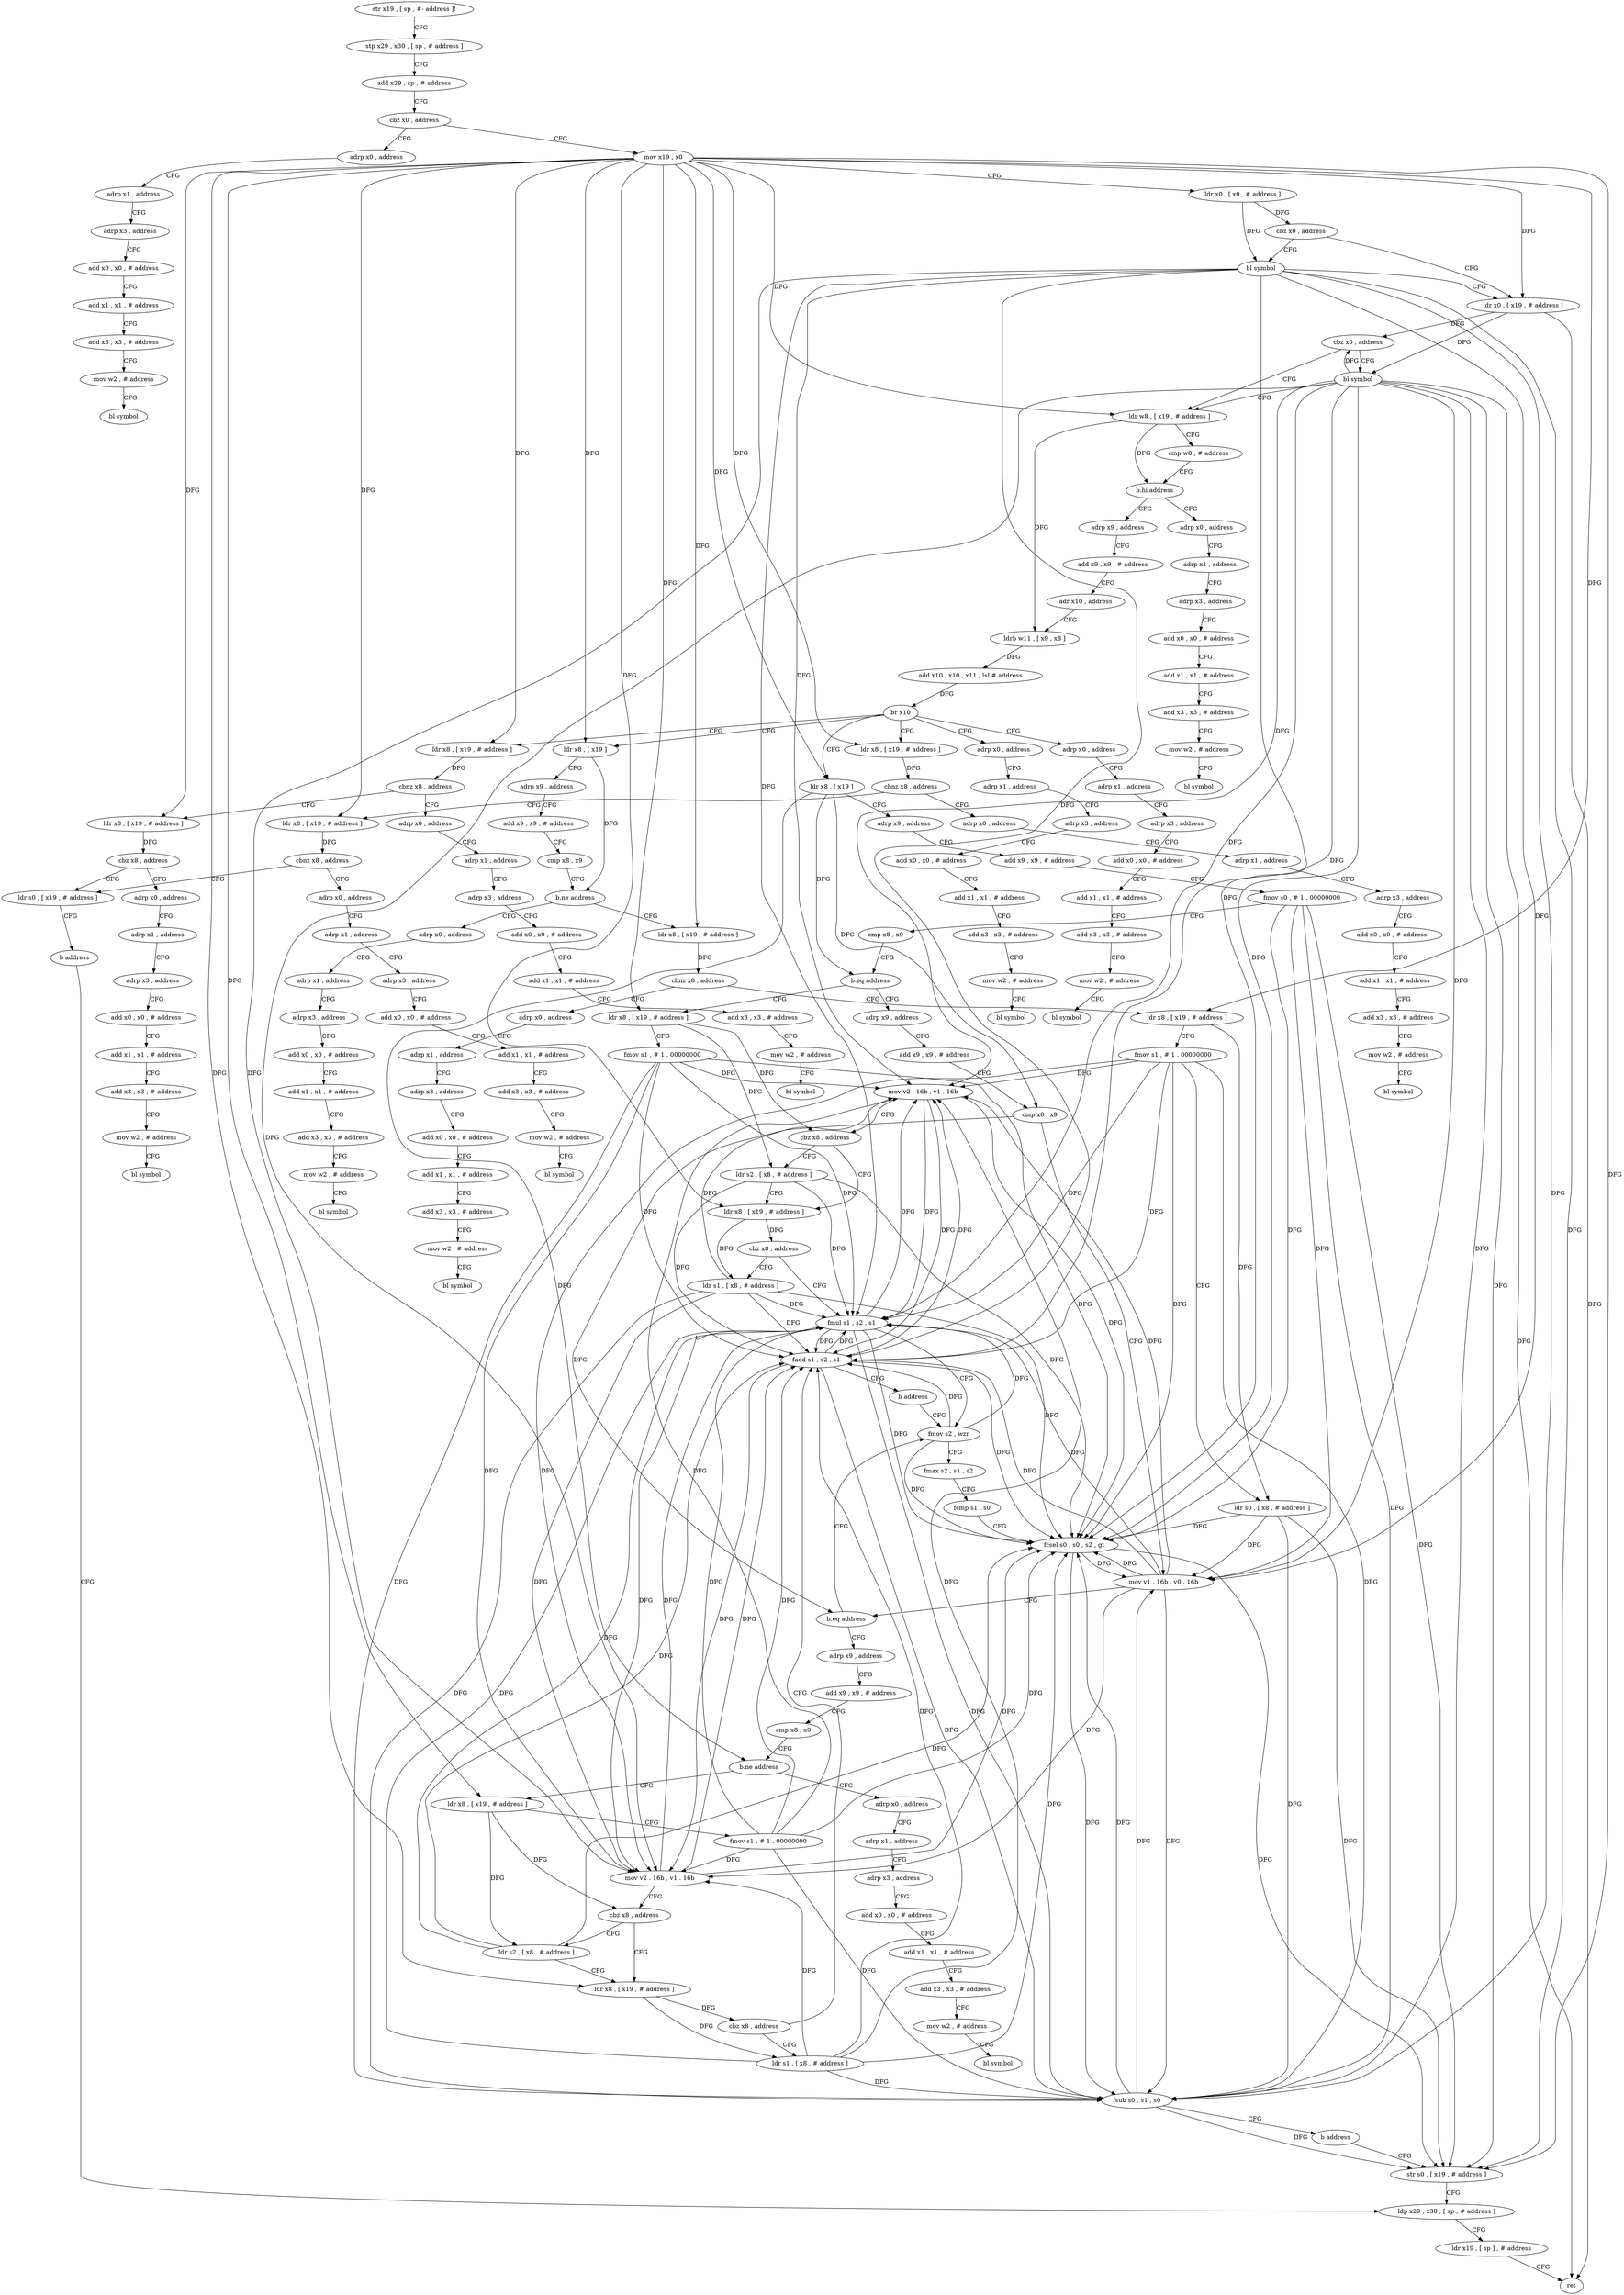 digraph "func" {
"4220108" [label = "str x19 , [ sp , #- address ]!" ]
"4220112" [label = "stp x29 , x30 , [ sp , # address ]" ]
"4220116" [label = "add x29 , sp , # address" ]
"4220120" [label = "cbz x0 , address" ]
"4220476" [label = "adrp x0 , address" ]
"4220124" [label = "mov x19 , x0" ]
"4220480" [label = "adrp x1 , address" ]
"4220484" [label = "adrp x3 , address" ]
"4220488" [label = "add x0 , x0 , # address" ]
"4220492" [label = "add x1 , x1 , # address" ]
"4220496" [label = "add x3 , x3 , # address" ]
"4220500" [label = "mov w2 , # address" ]
"4220504" [label = "bl symbol" ]
"4220128" [label = "ldr x0 , [ x0 , # address ]" ]
"4220132" [label = "cbz x0 , address" ]
"4220140" [label = "ldr x0 , [ x19 , # address ]" ]
"4220136" [label = "bl symbol" ]
"4220144" [label = "cbz x0 , address" ]
"4220152" [label = "ldr w8 , [ x19 , # address ]" ]
"4220148" [label = "bl symbol" ]
"4220156" [label = "cmp w8 , # address" ]
"4220160" [label = "b.hi address" ]
"4220508" [label = "adrp x0 , address" ]
"4220164" [label = "adrp x9 , address" ]
"4220512" [label = "adrp x1 , address" ]
"4220516" [label = "adrp x3 , address" ]
"4220520" [label = "add x0 , x0 , # address" ]
"4220524" [label = "add x1 , x1 , # address" ]
"4220528" [label = "add x3 , x3 , # address" ]
"4220532" [label = "mov w2 , # address" ]
"4220536" [label = "bl symbol" ]
"4220168" [label = "add x9 , x9 , # address" ]
"4220172" [label = "adr x10 , address" ]
"4220176" [label = "ldrb w11 , [ x9 , x8 ]" ]
"4220180" [label = "add x10 , x10 , x11 , lsl # address" ]
"4220184" [label = "br x10" ]
"4220188" [label = "ldr x8 , [ x19 , # address ]" ]
"4220236" [label = "ldr x8 , [ x19 ]" ]
"4220284" [label = "ldr x8 , [ x19 ]" ]
"4220384" [label = "ldr x8 , [ x19 , # address ]" ]
"4220540" [label = "adrp x0 , address" ]
"4220572" [label = "adrp x0 , address" ]
"4220192" [label = "cbnz x8 , address" ]
"4220604" [label = "adrp x0 , address" ]
"4220196" [label = "ldr x8 , [ x19 , # address ]" ]
"4220240" [label = "adrp x9 , address" ]
"4220244" [label = "add x9 , x9 , # address" ]
"4220248" [label = "cmp x8 , x9" ]
"4220252" [label = "b.ne address" ]
"4220636" [label = "adrp x0 , address" ]
"4220256" [label = "ldr x8 , [ x19 , # address ]" ]
"4220288" [label = "adrp x9 , address" ]
"4220292" [label = "add x9 , x9 , # address" ]
"4220296" [label = "fmov s0 , # 1 . 00000000" ]
"4220300" [label = "cmp x8 , x9" ]
"4220304" [label = "b.eq address" ]
"4220408" [label = "ldr x8 , [ x19 , # address ]" ]
"4220308" [label = "adrp x9 , address" ]
"4220388" [label = "cbnz x8 , address" ]
"4220700" [label = "adrp x0 , address" ]
"4220392" [label = "ldr x8 , [ x19 , # address ]" ]
"4220544" [label = "adrp x1 , address" ]
"4220548" [label = "adrp x3 , address" ]
"4220552" [label = "add x0 , x0 , # address" ]
"4220556" [label = "add x1 , x1 , # address" ]
"4220560" [label = "add x3 , x3 , # address" ]
"4220564" [label = "mov w2 , # address" ]
"4220568" [label = "bl symbol" ]
"4220576" [label = "adrp x1 , address" ]
"4220580" [label = "adrp x3 , address" ]
"4220584" [label = "add x0 , x0 , # address" ]
"4220588" [label = "add x1 , x1 , # address" ]
"4220592" [label = "add x3 , x3 , # address" ]
"4220596" [label = "mov w2 , # address" ]
"4220600" [label = "bl symbol" ]
"4220608" [label = "adrp x1 , address" ]
"4220612" [label = "adrp x3 , address" ]
"4220616" [label = "add x0 , x0 , # address" ]
"4220620" [label = "add x1 , x1 , # address" ]
"4220624" [label = "add x3 , x3 , # address" ]
"4220628" [label = "mov w2 , # address" ]
"4220632" [label = "bl symbol" ]
"4220200" [label = "cbz x8 , address" ]
"4220400" [label = "ldr s0 , [ x19 , # address ]" ]
"4220204" [label = "adrp x0 , address" ]
"4220640" [label = "adrp x1 , address" ]
"4220644" [label = "adrp x3 , address" ]
"4220648" [label = "add x0 , x0 , # address" ]
"4220652" [label = "add x1 , x1 , # address" ]
"4220656" [label = "add x3 , x3 , # address" ]
"4220660" [label = "mov w2 , # address" ]
"4220664" [label = "bl symbol" ]
"4220260" [label = "cbnz x8 , address" ]
"4220668" [label = "adrp x0 , address" ]
"4220264" [label = "ldr x8 , [ x19 , # address ]" ]
"4220412" [label = "fmov s1 , # 1 . 00000000" ]
"4220416" [label = "mov v2 . 16b , v1 . 16b" ]
"4220420" [label = "cbz x8 , address" ]
"4220428" [label = "ldr x8 , [ x19 , # address ]" ]
"4220424" [label = "ldr s2 , [ x8 , # address ]" ]
"4220312" [label = "add x9 , x9 , # address" ]
"4220316" [label = "cmp x8 , x9" ]
"4220320" [label = "mov v1 . 16b , v0 . 16b" ]
"4220324" [label = "b.eq address" ]
"4220444" [label = "fmov s2 , wzr" ]
"4220328" [label = "adrp x9 , address" ]
"4220704" [label = "adrp x1 , address" ]
"4220708" [label = "adrp x3 , address" ]
"4220712" [label = "add x0 , x0 , # address" ]
"4220716" [label = "add x1 , x1 , # address" ]
"4220720" [label = "add x3 , x3 , # address" ]
"4220724" [label = "mov w2 , # address" ]
"4220728" [label = "bl symbol" ]
"4220396" [label = "cbnz x8 , address" ]
"4220732" [label = "adrp x0 , address" ]
"4220404" [label = "b address" ]
"4220464" [label = "ldp x29 , x30 , [ sp , # address ]" ]
"4220208" [label = "adrp x1 , address" ]
"4220212" [label = "adrp x3 , address" ]
"4220216" [label = "add x0 , x0 , # address" ]
"4220220" [label = "add x1 , x1 , # address" ]
"4220224" [label = "add x3 , x3 , # address" ]
"4220228" [label = "mov w2 , # address" ]
"4220232" [label = "bl symbol" ]
"4220672" [label = "adrp x1 , address" ]
"4220676" [label = "adrp x3 , address" ]
"4220680" [label = "add x0 , x0 , # address" ]
"4220684" [label = "add x1 , x1 , # address" ]
"4220688" [label = "add x3 , x3 , # address" ]
"4220692" [label = "mov w2 , # address" ]
"4220696" [label = "bl symbol" ]
"4220268" [label = "fmov s1 , # 1 . 00000000" ]
"4220272" [label = "ldr s0 , [ x8 , # address ]" ]
"4220276" [label = "fsub s0 , s1 , s0" ]
"4220280" [label = "b address" ]
"4220460" [label = "str s0 , [ x19 , # address ]" ]
"4220432" [label = "cbz x8 , address" ]
"4220440" [label = "fmul s1 , s2 , s1" ]
"4220436" [label = "ldr s1 , [ x8 , # address ]" ]
"4220448" [label = "fmax s2 , s1 , s2" ]
"4220452" [label = "fcmp s1 , s0" ]
"4220456" [label = "fcsel s0 , s0 , s2 , gt" ]
"4220332" [label = "add x9 , x9 , # address" ]
"4220336" [label = "cmp x8 , x9" ]
"4220340" [label = "b.ne address" ]
"4220764" [label = "adrp x0 , address" ]
"4220344" [label = "ldr x8 , [ x19 , # address ]" ]
"4220736" [label = "adrp x1 , address" ]
"4220740" [label = "adrp x3 , address" ]
"4220744" [label = "add x0 , x0 , # address" ]
"4220748" [label = "add x1 , x1 , # address" ]
"4220752" [label = "add x3 , x3 , # address" ]
"4220756" [label = "mov w2 , # address" ]
"4220760" [label = "bl symbol" ]
"4220468" [label = "ldr x19 , [ sp ] , # address" ]
"4220472" [label = "ret" ]
"4220768" [label = "adrp x1 , address" ]
"4220772" [label = "adrp x3 , address" ]
"4220776" [label = "add x0 , x0 , # address" ]
"4220780" [label = "add x1 , x1 , # address" ]
"4220784" [label = "add x3 , x3 , # address" ]
"4220788" [label = "mov w2 , # address" ]
"4220792" [label = "bl symbol" ]
"4220348" [label = "fmov s1 , # 1 . 00000000" ]
"4220352" [label = "mov v2 . 16b , v1 . 16b" ]
"4220356" [label = "cbz x8 , address" ]
"4220364" [label = "ldr x8 , [ x19 , # address ]" ]
"4220360" [label = "ldr s2 , [ x8 , # address ]" ]
"4220368" [label = "cbz x8 , address" ]
"4220376" [label = "fadd s1 , s2 , s1" ]
"4220372" [label = "ldr s1 , [ x8 , # address ]" ]
"4220380" [label = "b address" ]
"4220108" -> "4220112" [ label = "CFG" ]
"4220112" -> "4220116" [ label = "CFG" ]
"4220116" -> "4220120" [ label = "CFG" ]
"4220120" -> "4220476" [ label = "CFG" ]
"4220120" -> "4220124" [ label = "CFG" ]
"4220476" -> "4220480" [ label = "CFG" ]
"4220124" -> "4220128" [ label = "CFG" ]
"4220124" -> "4220140" [ label = "DFG" ]
"4220124" -> "4220152" [ label = "DFG" ]
"4220124" -> "4220188" [ label = "DFG" ]
"4220124" -> "4220236" [ label = "DFG" ]
"4220124" -> "4220284" [ label = "DFG" ]
"4220124" -> "4220384" [ label = "DFG" ]
"4220124" -> "4220196" [ label = "DFG" ]
"4220124" -> "4220256" [ label = "DFG" ]
"4220124" -> "4220408" [ label = "DFG" ]
"4220124" -> "4220392" [ label = "DFG" ]
"4220124" -> "4220264" [ label = "DFG" ]
"4220124" -> "4220428" [ label = "DFG" ]
"4220124" -> "4220460" [ label = "DFG" ]
"4220124" -> "4220344" [ label = "DFG" ]
"4220124" -> "4220364" [ label = "DFG" ]
"4220480" -> "4220484" [ label = "CFG" ]
"4220484" -> "4220488" [ label = "CFG" ]
"4220488" -> "4220492" [ label = "CFG" ]
"4220492" -> "4220496" [ label = "CFG" ]
"4220496" -> "4220500" [ label = "CFG" ]
"4220500" -> "4220504" [ label = "CFG" ]
"4220128" -> "4220132" [ label = "DFG" ]
"4220128" -> "4220136" [ label = "DFG" ]
"4220132" -> "4220140" [ label = "CFG" ]
"4220132" -> "4220136" [ label = "CFG" ]
"4220140" -> "4220144" [ label = "DFG" ]
"4220140" -> "4220148" [ label = "DFG" ]
"4220140" -> "4220472" [ label = "DFG" ]
"4220136" -> "4220140" [ label = "CFG" ]
"4220136" -> "4220320" [ label = "DFG" ]
"4220136" -> "4220276" [ label = "DFG" ]
"4220136" -> "4220456" [ label = "DFG" ]
"4220136" -> "4220460" [ label = "DFG" ]
"4220136" -> "4220416" [ label = "DFG" ]
"4220136" -> "4220440" [ label = "DFG" ]
"4220136" -> "4220352" [ label = "DFG" ]
"4220136" -> "4220376" [ label = "DFG" ]
"4220144" -> "4220152" [ label = "CFG" ]
"4220144" -> "4220148" [ label = "CFG" ]
"4220152" -> "4220156" [ label = "CFG" ]
"4220152" -> "4220160" [ label = "DFG" ]
"4220152" -> "4220176" [ label = "DFG" ]
"4220148" -> "4220152" [ label = "CFG" ]
"4220148" -> "4220144" [ label = "DFG" ]
"4220148" -> "4220472" [ label = "DFG" ]
"4220148" -> "4220320" [ label = "DFG" ]
"4220148" -> "4220276" [ label = "DFG" ]
"4220148" -> "4220456" [ label = "DFG" ]
"4220148" -> "4220460" [ label = "DFG" ]
"4220148" -> "4220416" [ label = "DFG" ]
"4220148" -> "4220440" [ label = "DFG" ]
"4220148" -> "4220352" [ label = "DFG" ]
"4220148" -> "4220376" [ label = "DFG" ]
"4220156" -> "4220160" [ label = "CFG" ]
"4220160" -> "4220508" [ label = "CFG" ]
"4220160" -> "4220164" [ label = "CFG" ]
"4220508" -> "4220512" [ label = "CFG" ]
"4220164" -> "4220168" [ label = "CFG" ]
"4220512" -> "4220516" [ label = "CFG" ]
"4220516" -> "4220520" [ label = "CFG" ]
"4220520" -> "4220524" [ label = "CFG" ]
"4220524" -> "4220528" [ label = "CFG" ]
"4220528" -> "4220532" [ label = "CFG" ]
"4220532" -> "4220536" [ label = "CFG" ]
"4220168" -> "4220172" [ label = "CFG" ]
"4220172" -> "4220176" [ label = "CFG" ]
"4220176" -> "4220180" [ label = "DFG" ]
"4220180" -> "4220184" [ label = "DFG" ]
"4220184" -> "4220188" [ label = "CFG" ]
"4220184" -> "4220236" [ label = "CFG" ]
"4220184" -> "4220284" [ label = "CFG" ]
"4220184" -> "4220384" [ label = "CFG" ]
"4220184" -> "4220540" [ label = "CFG" ]
"4220184" -> "4220572" [ label = "CFG" ]
"4220188" -> "4220192" [ label = "DFG" ]
"4220236" -> "4220240" [ label = "CFG" ]
"4220236" -> "4220252" [ label = "DFG" ]
"4220284" -> "4220288" [ label = "CFG" ]
"4220284" -> "4220304" [ label = "DFG" ]
"4220284" -> "4220316" [ label = "DFG" ]
"4220284" -> "4220340" [ label = "DFG" ]
"4220384" -> "4220388" [ label = "DFG" ]
"4220540" -> "4220544" [ label = "CFG" ]
"4220572" -> "4220576" [ label = "CFG" ]
"4220192" -> "4220604" [ label = "CFG" ]
"4220192" -> "4220196" [ label = "CFG" ]
"4220604" -> "4220608" [ label = "CFG" ]
"4220196" -> "4220200" [ label = "DFG" ]
"4220240" -> "4220244" [ label = "CFG" ]
"4220244" -> "4220248" [ label = "CFG" ]
"4220248" -> "4220252" [ label = "CFG" ]
"4220252" -> "4220636" [ label = "CFG" ]
"4220252" -> "4220256" [ label = "CFG" ]
"4220636" -> "4220640" [ label = "CFG" ]
"4220256" -> "4220260" [ label = "DFG" ]
"4220288" -> "4220292" [ label = "CFG" ]
"4220292" -> "4220296" [ label = "CFG" ]
"4220296" -> "4220300" [ label = "CFG" ]
"4220296" -> "4220320" [ label = "DFG" ]
"4220296" -> "4220276" [ label = "DFG" ]
"4220296" -> "4220456" [ label = "DFG" ]
"4220296" -> "4220460" [ label = "DFG" ]
"4220300" -> "4220304" [ label = "CFG" ]
"4220304" -> "4220408" [ label = "CFG" ]
"4220304" -> "4220308" [ label = "CFG" ]
"4220408" -> "4220412" [ label = "CFG" ]
"4220408" -> "4220420" [ label = "DFG" ]
"4220408" -> "4220424" [ label = "DFG" ]
"4220308" -> "4220312" [ label = "CFG" ]
"4220388" -> "4220700" [ label = "CFG" ]
"4220388" -> "4220392" [ label = "CFG" ]
"4220700" -> "4220704" [ label = "CFG" ]
"4220392" -> "4220396" [ label = "DFG" ]
"4220544" -> "4220548" [ label = "CFG" ]
"4220548" -> "4220552" [ label = "CFG" ]
"4220552" -> "4220556" [ label = "CFG" ]
"4220556" -> "4220560" [ label = "CFG" ]
"4220560" -> "4220564" [ label = "CFG" ]
"4220564" -> "4220568" [ label = "CFG" ]
"4220576" -> "4220580" [ label = "CFG" ]
"4220580" -> "4220584" [ label = "CFG" ]
"4220584" -> "4220588" [ label = "CFG" ]
"4220588" -> "4220592" [ label = "CFG" ]
"4220592" -> "4220596" [ label = "CFG" ]
"4220596" -> "4220600" [ label = "CFG" ]
"4220608" -> "4220612" [ label = "CFG" ]
"4220612" -> "4220616" [ label = "CFG" ]
"4220616" -> "4220620" [ label = "CFG" ]
"4220620" -> "4220624" [ label = "CFG" ]
"4220624" -> "4220628" [ label = "CFG" ]
"4220628" -> "4220632" [ label = "CFG" ]
"4220200" -> "4220400" [ label = "CFG" ]
"4220200" -> "4220204" [ label = "CFG" ]
"4220400" -> "4220404" [ label = "CFG" ]
"4220204" -> "4220208" [ label = "CFG" ]
"4220640" -> "4220644" [ label = "CFG" ]
"4220644" -> "4220648" [ label = "CFG" ]
"4220648" -> "4220652" [ label = "CFG" ]
"4220652" -> "4220656" [ label = "CFG" ]
"4220656" -> "4220660" [ label = "CFG" ]
"4220660" -> "4220664" [ label = "CFG" ]
"4220260" -> "4220668" [ label = "CFG" ]
"4220260" -> "4220264" [ label = "CFG" ]
"4220668" -> "4220672" [ label = "CFG" ]
"4220264" -> "4220268" [ label = "CFG" ]
"4220264" -> "4220272" [ label = "DFG" ]
"4220412" -> "4220416" [ label = "DFG" ]
"4220412" -> "4220276" [ label = "DFG" ]
"4220412" -> "4220456" [ label = "DFG" ]
"4220412" -> "4220440" [ label = "DFG" ]
"4220412" -> "4220352" [ label = "DFG" ]
"4220412" -> "4220376" [ label = "DFG" ]
"4220416" -> "4220420" [ label = "CFG" ]
"4220416" -> "4220440" [ label = "DFG" ]
"4220416" -> "4220456" [ label = "DFG" ]
"4220416" -> "4220376" [ label = "DFG" ]
"4220420" -> "4220428" [ label = "CFG" ]
"4220420" -> "4220424" [ label = "CFG" ]
"4220428" -> "4220432" [ label = "DFG" ]
"4220428" -> "4220436" [ label = "DFG" ]
"4220424" -> "4220428" [ label = "CFG" ]
"4220424" -> "4220440" [ label = "DFG" ]
"4220424" -> "4220456" [ label = "DFG" ]
"4220424" -> "4220376" [ label = "DFG" ]
"4220312" -> "4220316" [ label = "CFG" ]
"4220316" -> "4220320" [ label = "CFG" ]
"4220316" -> "4220324" [ label = "DFG" ]
"4220320" -> "4220324" [ label = "CFG" ]
"4220320" -> "4220416" [ label = "DFG" ]
"4220320" -> "4220276" [ label = "DFG" ]
"4220320" -> "4220456" [ label = "DFG" ]
"4220320" -> "4220440" [ label = "DFG" ]
"4220320" -> "4220352" [ label = "DFG" ]
"4220320" -> "4220376" [ label = "DFG" ]
"4220324" -> "4220444" [ label = "CFG" ]
"4220324" -> "4220328" [ label = "CFG" ]
"4220444" -> "4220448" [ label = "CFG" ]
"4220444" -> "4220440" [ label = "DFG" ]
"4220444" -> "4220456" [ label = "DFG" ]
"4220444" -> "4220376" [ label = "DFG" ]
"4220328" -> "4220332" [ label = "CFG" ]
"4220704" -> "4220708" [ label = "CFG" ]
"4220708" -> "4220712" [ label = "CFG" ]
"4220712" -> "4220716" [ label = "CFG" ]
"4220716" -> "4220720" [ label = "CFG" ]
"4220720" -> "4220724" [ label = "CFG" ]
"4220724" -> "4220728" [ label = "CFG" ]
"4220396" -> "4220732" [ label = "CFG" ]
"4220396" -> "4220400" [ label = "CFG" ]
"4220732" -> "4220736" [ label = "CFG" ]
"4220404" -> "4220464" [ label = "CFG" ]
"4220464" -> "4220468" [ label = "CFG" ]
"4220208" -> "4220212" [ label = "CFG" ]
"4220212" -> "4220216" [ label = "CFG" ]
"4220216" -> "4220220" [ label = "CFG" ]
"4220220" -> "4220224" [ label = "CFG" ]
"4220224" -> "4220228" [ label = "CFG" ]
"4220228" -> "4220232" [ label = "CFG" ]
"4220672" -> "4220676" [ label = "CFG" ]
"4220676" -> "4220680" [ label = "CFG" ]
"4220680" -> "4220684" [ label = "CFG" ]
"4220684" -> "4220688" [ label = "CFG" ]
"4220688" -> "4220692" [ label = "CFG" ]
"4220692" -> "4220696" [ label = "CFG" ]
"4220268" -> "4220272" [ label = "CFG" ]
"4220268" -> "4220416" [ label = "DFG" ]
"4220268" -> "4220276" [ label = "DFG" ]
"4220268" -> "4220456" [ label = "DFG" ]
"4220268" -> "4220440" [ label = "DFG" ]
"4220268" -> "4220352" [ label = "DFG" ]
"4220268" -> "4220376" [ label = "DFG" ]
"4220272" -> "4220276" [ label = "DFG" ]
"4220272" -> "4220320" [ label = "DFG" ]
"4220272" -> "4220456" [ label = "DFG" ]
"4220272" -> "4220460" [ label = "DFG" ]
"4220276" -> "4220280" [ label = "CFG" ]
"4220276" -> "4220320" [ label = "DFG" ]
"4220276" -> "4220456" [ label = "DFG" ]
"4220276" -> "4220460" [ label = "DFG" ]
"4220280" -> "4220460" [ label = "CFG" ]
"4220460" -> "4220464" [ label = "CFG" ]
"4220432" -> "4220440" [ label = "CFG" ]
"4220432" -> "4220436" [ label = "CFG" ]
"4220440" -> "4220444" [ label = "CFG" ]
"4220440" -> "4220416" [ label = "DFG" ]
"4220440" -> "4220276" [ label = "DFG" ]
"4220440" -> "4220456" [ label = "DFG" ]
"4220440" -> "4220352" [ label = "DFG" ]
"4220440" -> "4220376" [ label = "DFG" ]
"4220436" -> "4220440" [ label = "DFG" ]
"4220436" -> "4220416" [ label = "DFG" ]
"4220436" -> "4220276" [ label = "DFG" ]
"4220436" -> "4220456" [ label = "DFG" ]
"4220436" -> "4220352" [ label = "DFG" ]
"4220436" -> "4220376" [ label = "DFG" ]
"4220448" -> "4220452" [ label = "CFG" ]
"4220452" -> "4220456" [ label = "CFG" ]
"4220456" -> "4220460" [ label = "DFG" ]
"4220456" -> "4220320" [ label = "DFG" ]
"4220456" -> "4220276" [ label = "DFG" ]
"4220332" -> "4220336" [ label = "CFG" ]
"4220336" -> "4220340" [ label = "CFG" ]
"4220340" -> "4220764" [ label = "CFG" ]
"4220340" -> "4220344" [ label = "CFG" ]
"4220764" -> "4220768" [ label = "CFG" ]
"4220344" -> "4220348" [ label = "CFG" ]
"4220344" -> "4220356" [ label = "DFG" ]
"4220344" -> "4220360" [ label = "DFG" ]
"4220736" -> "4220740" [ label = "CFG" ]
"4220740" -> "4220744" [ label = "CFG" ]
"4220744" -> "4220748" [ label = "CFG" ]
"4220748" -> "4220752" [ label = "CFG" ]
"4220752" -> "4220756" [ label = "CFG" ]
"4220756" -> "4220760" [ label = "CFG" ]
"4220468" -> "4220472" [ label = "CFG" ]
"4220768" -> "4220772" [ label = "CFG" ]
"4220772" -> "4220776" [ label = "CFG" ]
"4220776" -> "4220780" [ label = "CFG" ]
"4220780" -> "4220784" [ label = "CFG" ]
"4220784" -> "4220788" [ label = "CFG" ]
"4220788" -> "4220792" [ label = "CFG" ]
"4220348" -> "4220352" [ label = "DFG" ]
"4220348" -> "4220416" [ label = "DFG" ]
"4220348" -> "4220440" [ label = "DFG" ]
"4220348" -> "4220276" [ label = "DFG" ]
"4220348" -> "4220456" [ label = "DFG" ]
"4220348" -> "4220376" [ label = "DFG" ]
"4220352" -> "4220356" [ label = "CFG" ]
"4220352" -> "4220456" [ label = "DFG" ]
"4220352" -> "4220440" [ label = "DFG" ]
"4220352" -> "4220376" [ label = "DFG" ]
"4220356" -> "4220364" [ label = "CFG" ]
"4220356" -> "4220360" [ label = "CFG" ]
"4220364" -> "4220368" [ label = "DFG" ]
"4220364" -> "4220372" [ label = "DFG" ]
"4220360" -> "4220364" [ label = "CFG" ]
"4220360" -> "4220456" [ label = "DFG" ]
"4220360" -> "4220440" [ label = "DFG" ]
"4220360" -> "4220376" [ label = "DFG" ]
"4220368" -> "4220376" [ label = "CFG" ]
"4220368" -> "4220372" [ label = "CFG" ]
"4220376" -> "4220380" [ label = "CFG" ]
"4220376" -> "4220416" [ label = "DFG" ]
"4220376" -> "4220440" [ label = "DFG" ]
"4220376" -> "4220352" [ label = "DFG" ]
"4220376" -> "4220276" [ label = "DFG" ]
"4220376" -> "4220456" [ label = "DFG" ]
"4220372" -> "4220376" [ label = "DFG" ]
"4220372" -> "4220416" [ label = "DFG" ]
"4220372" -> "4220440" [ label = "DFG" ]
"4220372" -> "4220352" [ label = "DFG" ]
"4220372" -> "4220276" [ label = "DFG" ]
"4220372" -> "4220456" [ label = "DFG" ]
"4220380" -> "4220444" [ label = "CFG" ]
}
